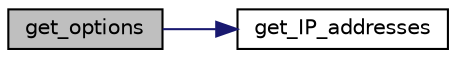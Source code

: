 digraph G
{
  edge [fontname="Helvetica",fontsize="10",labelfontname="Helvetica",labelfontsize="10"];
  node [fontname="Helvetica",fontsize="10",shape=record];
  rankdir="LR";
  Node1 [label="get_options",height=0.2,width=0.4,color="black", fillcolor="grey75", style="filled" fontcolor="black"];
  Node1 -> Node2 [color="midnightblue",fontsize="10",style="solid",fontname="Helvetica"];
  Node2 [label="get_IP_addresses",height=0.2,width=0.4,color="black", fillcolor="white", style="filled",URL="$caca__socket_8c.html#a8bf72939eebda854c12d4afdb110bd45",tooltip="Resolves all the network interfaces and prints addresses to standard output (if desired) In fact..."];
}
